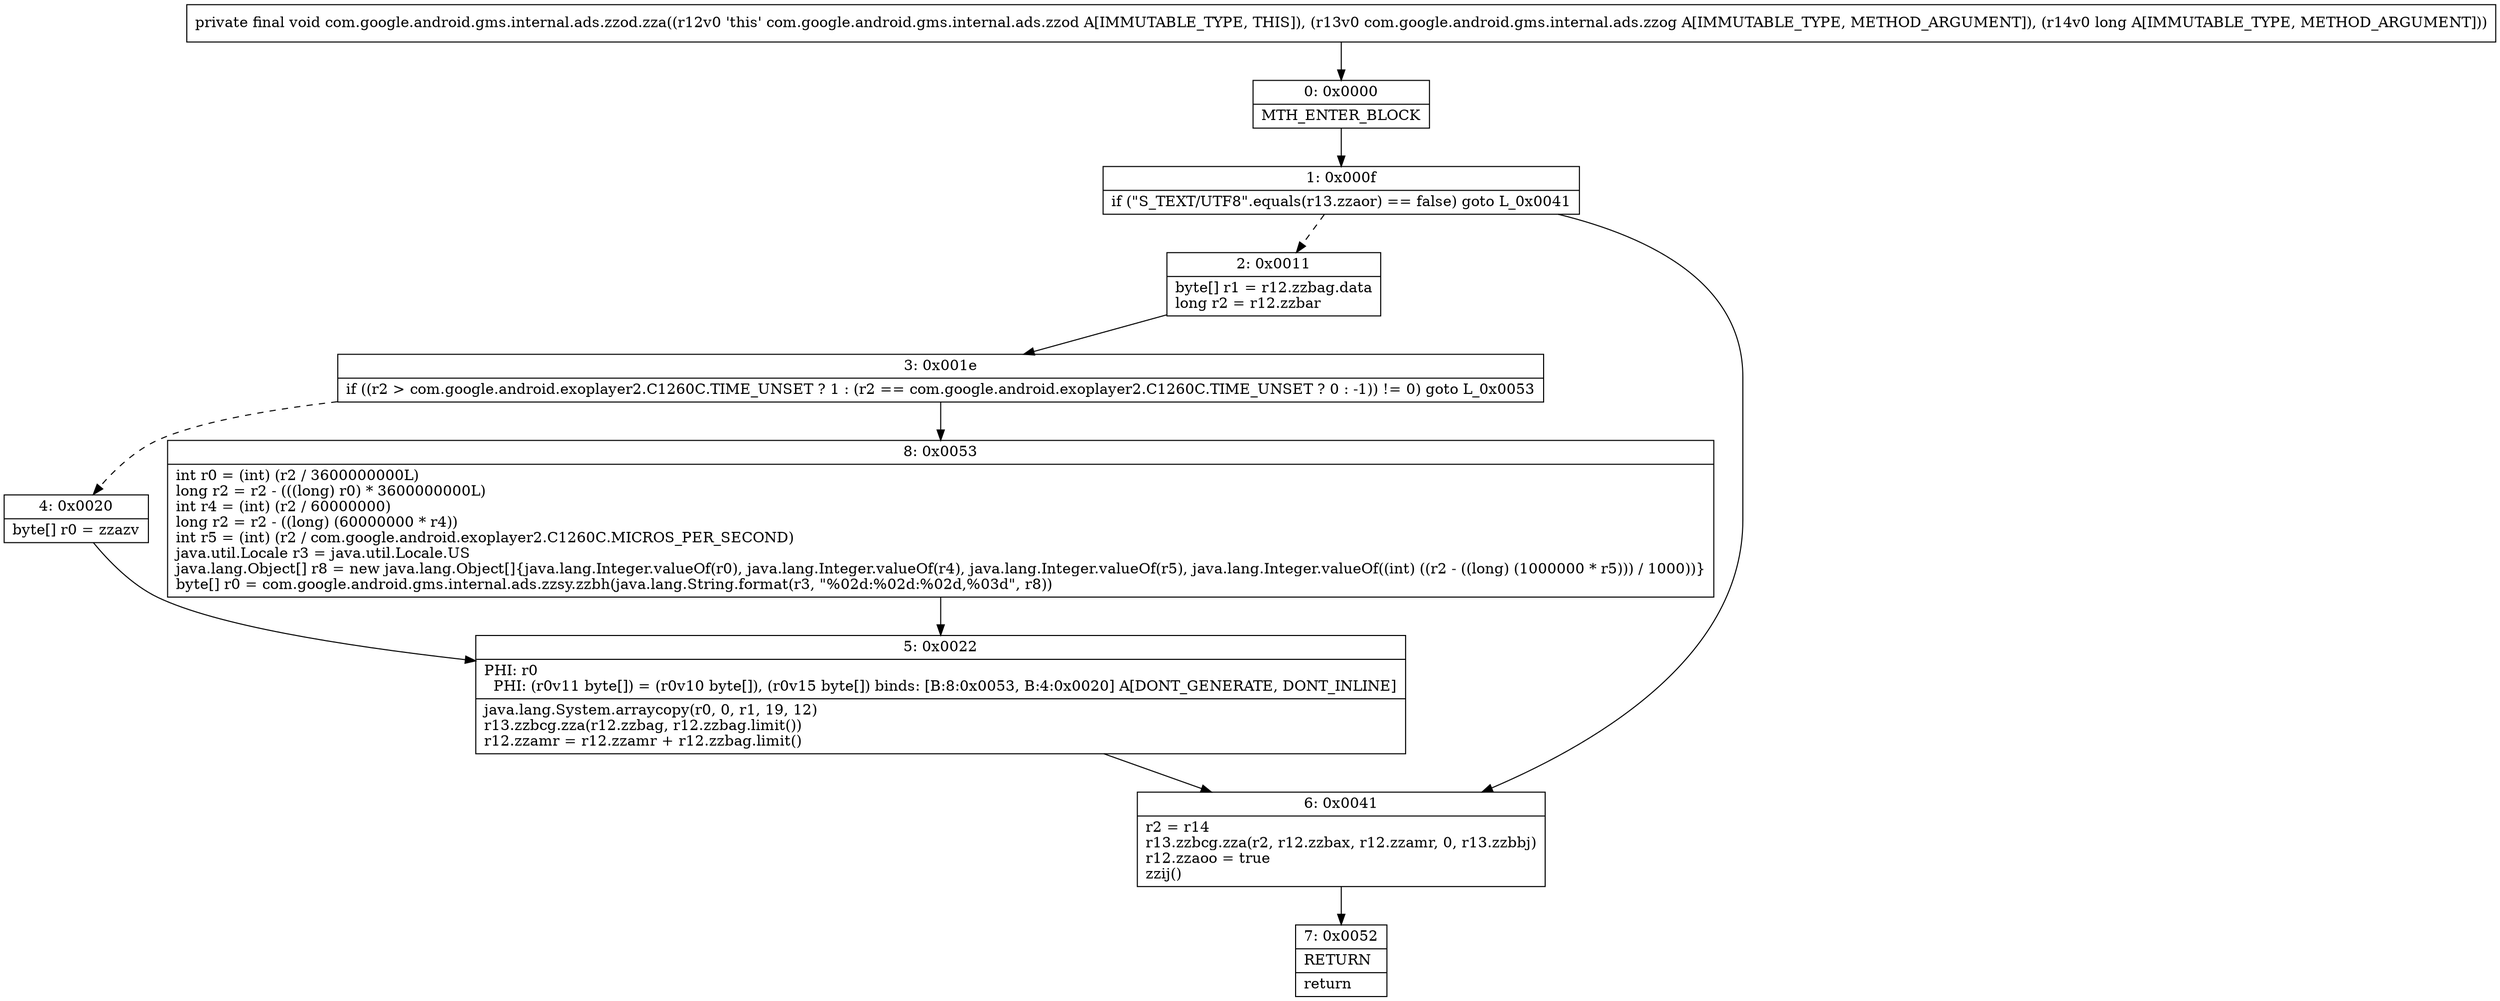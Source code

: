 digraph "CFG forcom.google.android.gms.internal.ads.zzod.zza(Lcom\/google\/android\/gms\/internal\/ads\/zzog;J)V" {
Node_0 [shape=record,label="{0\:\ 0x0000|MTH_ENTER_BLOCK\l}"];
Node_1 [shape=record,label="{1\:\ 0x000f|if (\"S_TEXT\/UTF8\".equals(r13.zzaor) == false) goto L_0x0041\l}"];
Node_2 [shape=record,label="{2\:\ 0x0011|byte[] r1 = r12.zzbag.data\llong r2 = r12.zzbar\l}"];
Node_3 [shape=record,label="{3\:\ 0x001e|if ((r2 \> com.google.android.exoplayer2.C1260C.TIME_UNSET ? 1 : (r2 == com.google.android.exoplayer2.C1260C.TIME_UNSET ? 0 : \-1)) != 0) goto L_0x0053\l}"];
Node_4 [shape=record,label="{4\:\ 0x0020|byte[] r0 = zzazv\l}"];
Node_5 [shape=record,label="{5\:\ 0x0022|PHI: r0 \l  PHI: (r0v11 byte[]) = (r0v10 byte[]), (r0v15 byte[]) binds: [B:8:0x0053, B:4:0x0020] A[DONT_GENERATE, DONT_INLINE]\l|java.lang.System.arraycopy(r0, 0, r1, 19, 12)\lr13.zzbcg.zza(r12.zzbag, r12.zzbag.limit())\lr12.zzamr = r12.zzamr + r12.zzbag.limit()\l}"];
Node_6 [shape=record,label="{6\:\ 0x0041|r2 = r14\lr13.zzbcg.zza(r2, r12.zzbax, r12.zzamr, 0, r13.zzbbj)\lr12.zzaoo = true\lzzij()\l}"];
Node_7 [shape=record,label="{7\:\ 0x0052|RETURN\l|return\l}"];
Node_8 [shape=record,label="{8\:\ 0x0053|int r0 = (int) (r2 \/ 3600000000L)\llong r2 = r2 \- (((long) r0) * 3600000000L)\lint r4 = (int) (r2 \/ 60000000)\llong r2 = r2 \- ((long) (60000000 * r4))\lint r5 = (int) (r2 \/ com.google.android.exoplayer2.C1260C.MICROS_PER_SECOND)\ljava.util.Locale r3 = java.util.Locale.US\ljava.lang.Object[] r8 = new java.lang.Object[]\{java.lang.Integer.valueOf(r0), java.lang.Integer.valueOf(r4), java.lang.Integer.valueOf(r5), java.lang.Integer.valueOf((int) ((r2 \- ((long) (1000000 * r5))) \/ 1000))\}\lbyte[] r0 = com.google.android.gms.internal.ads.zzsy.zzbh(java.lang.String.format(r3, \"%02d:%02d:%02d,%03d\", r8))\l}"];
MethodNode[shape=record,label="{private final void com.google.android.gms.internal.ads.zzod.zza((r12v0 'this' com.google.android.gms.internal.ads.zzod A[IMMUTABLE_TYPE, THIS]), (r13v0 com.google.android.gms.internal.ads.zzog A[IMMUTABLE_TYPE, METHOD_ARGUMENT]), (r14v0 long A[IMMUTABLE_TYPE, METHOD_ARGUMENT])) }"];
MethodNode -> Node_0;
Node_0 -> Node_1;
Node_1 -> Node_2[style=dashed];
Node_1 -> Node_6;
Node_2 -> Node_3;
Node_3 -> Node_4[style=dashed];
Node_3 -> Node_8;
Node_4 -> Node_5;
Node_5 -> Node_6;
Node_6 -> Node_7;
Node_8 -> Node_5;
}

